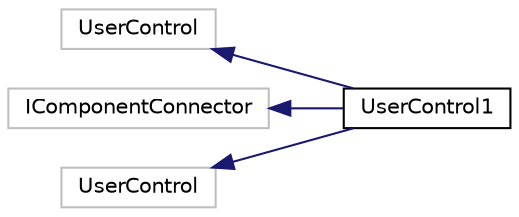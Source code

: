 digraph "圖形化之類別階層"
{
 // LATEX_PDF_SIZE
  edge [fontname="Helvetica",fontsize="10",labelfontname="Helvetica",labelfontsize="10"];
  node [fontname="Helvetica",fontsize="10",shape=record];
  rankdir="LR";
  Node7 [label="UserControl",height=0.2,width=0.4,color="grey75", fillcolor="white", style="filled",tooltip=" "];
  Node7 -> Node0 [dir="back",color="midnightblue",fontsize="10",style="solid",fontname="Helvetica"];
  Node0 [label="UserControl1",height=0.2,width=0.4,color="black", fillcolor="white", style="filled",URL="$classviolet_1_1UserControl1.html",tooltip="UserControl1"];
  Node6 [label="IComponentConnector",height=0.2,width=0.4,color="grey75", fillcolor="white", style="filled",tooltip=" "];
  Node6 -> Node0 [dir="back",color="midnightblue",fontsize="10",style="solid",fontname="Helvetica"];
  Node4 [label="UserControl",height=0.2,width=0.4,color="grey75", fillcolor="white", style="filled",tooltip=" "];
  Node4 -> Node0 [dir="back",color="midnightblue",fontsize="10",style="solid",fontname="Helvetica"];
}
